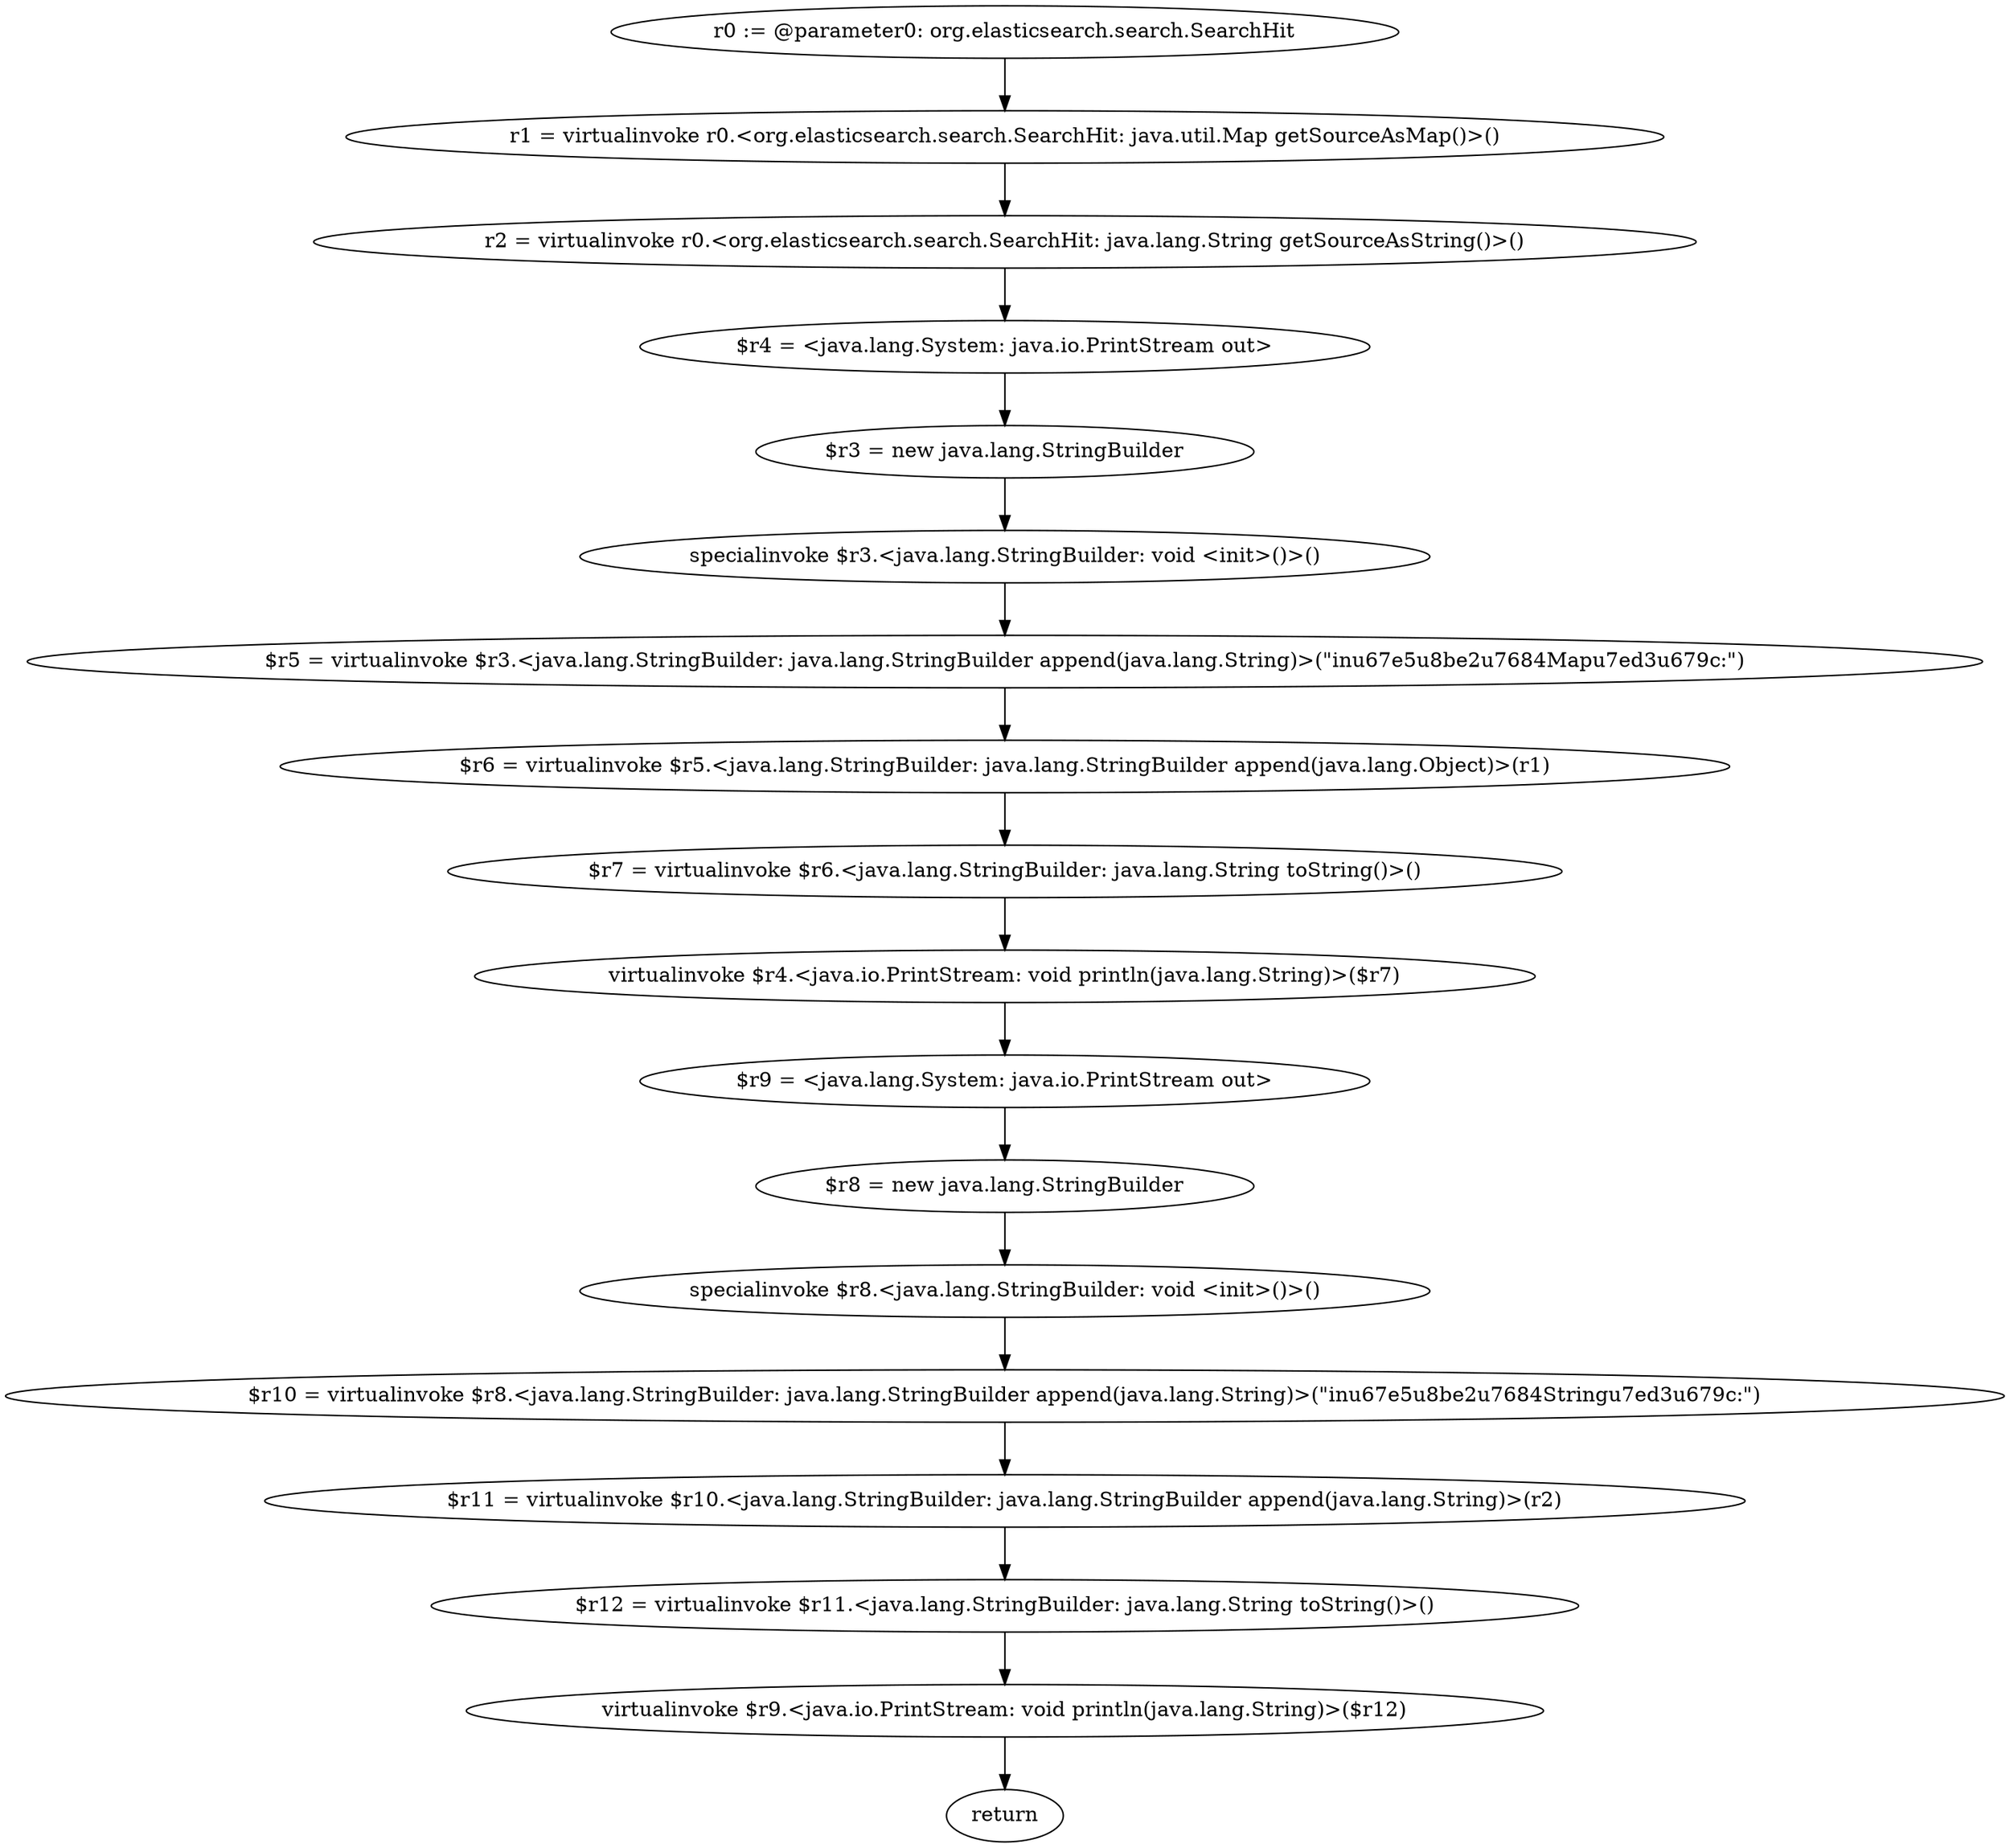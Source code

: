 digraph "unitGraph" {
    "r0 := @parameter0: org.elasticsearch.search.SearchHit"
    "r1 = virtualinvoke r0.<org.elasticsearch.search.SearchHit: java.util.Map getSourceAsMap()>()"
    "r2 = virtualinvoke r0.<org.elasticsearch.search.SearchHit: java.lang.String getSourceAsString()>()"
    "$r4 = <java.lang.System: java.io.PrintStream out>"
    "$r3 = new java.lang.StringBuilder"
    "specialinvoke $r3.<java.lang.StringBuilder: void <init>()>()"
    "$r5 = virtualinvoke $r3.<java.lang.StringBuilder: java.lang.StringBuilder append(java.lang.String)>(\"in\u67e5\u8be2\u7684Map\u7ed3\u679c:\")"
    "$r6 = virtualinvoke $r5.<java.lang.StringBuilder: java.lang.StringBuilder append(java.lang.Object)>(r1)"
    "$r7 = virtualinvoke $r6.<java.lang.StringBuilder: java.lang.String toString()>()"
    "virtualinvoke $r4.<java.io.PrintStream: void println(java.lang.String)>($r7)"
    "$r9 = <java.lang.System: java.io.PrintStream out>"
    "$r8 = new java.lang.StringBuilder"
    "specialinvoke $r8.<java.lang.StringBuilder: void <init>()>()"
    "$r10 = virtualinvoke $r8.<java.lang.StringBuilder: java.lang.StringBuilder append(java.lang.String)>(\"in\u67e5\u8be2\u7684String\u7ed3\u679c:\")"
    "$r11 = virtualinvoke $r10.<java.lang.StringBuilder: java.lang.StringBuilder append(java.lang.String)>(r2)"
    "$r12 = virtualinvoke $r11.<java.lang.StringBuilder: java.lang.String toString()>()"
    "virtualinvoke $r9.<java.io.PrintStream: void println(java.lang.String)>($r12)"
    "return"
    "r0 := @parameter0: org.elasticsearch.search.SearchHit"->"r1 = virtualinvoke r0.<org.elasticsearch.search.SearchHit: java.util.Map getSourceAsMap()>()";
    "r1 = virtualinvoke r0.<org.elasticsearch.search.SearchHit: java.util.Map getSourceAsMap()>()"->"r2 = virtualinvoke r0.<org.elasticsearch.search.SearchHit: java.lang.String getSourceAsString()>()";
    "r2 = virtualinvoke r0.<org.elasticsearch.search.SearchHit: java.lang.String getSourceAsString()>()"->"$r4 = <java.lang.System: java.io.PrintStream out>";
    "$r4 = <java.lang.System: java.io.PrintStream out>"->"$r3 = new java.lang.StringBuilder";
    "$r3 = new java.lang.StringBuilder"->"specialinvoke $r3.<java.lang.StringBuilder: void <init>()>()";
    "specialinvoke $r3.<java.lang.StringBuilder: void <init>()>()"->"$r5 = virtualinvoke $r3.<java.lang.StringBuilder: java.lang.StringBuilder append(java.lang.String)>(\"in\u67e5\u8be2\u7684Map\u7ed3\u679c:\")";
    "$r5 = virtualinvoke $r3.<java.lang.StringBuilder: java.lang.StringBuilder append(java.lang.String)>(\"in\u67e5\u8be2\u7684Map\u7ed3\u679c:\")"->"$r6 = virtualinvoke $r5.<java.lang.StringBuilder: java.lang.StringBuilder append(java.lang.Object)>(r1)";
    "$r6 = virtualinvoke $r5.<java.lang.StringBuilder: java.lang.StringBuilder append(java.lang.Object)>(r1)"->"$r7 = virtualinvoke $r6.<java.lang.StringBuilder: java.lang.String toString()>()";
    "$r7 = virtualinvoke $r6.<java.lang.StringBuilder: java.lang.String toString()>()"->"virtualinvoke $r4.<java.io.PrintStream: void println(java.lang.String)>($r7)";
    "virtualinvoke $r4.<java.io.PrintStream: void println(java.lang.String)>($r7)"->"$r9 = <java.lang.System: java.io.PrintStream out>";
    "$r9 = <java.lang.System: java.io.PrintStream out>"->"$r8 = new java.lang.StringBuilder";
    "$r8 = new java.lang.StringBuilder"->"specialinvoke $r8.<java.lang.StringBuilder: void <init>()>()";
    "specialinvoke $r8.<java.lang.StringBuilder: void <init>()>()"->"$r10 = virtualinvoke $r8.<java.lang.StringBuilder: java.lang.StringBuilder append(java.lang.String)>(\"in\u67e5\u8be2\u7684String\u7ed3\u679c:\")";
    "$r10 = virtualinvoke $r8.<java.lang.StringBuilder: java.lang.StringBuilder append(java.lang.String)>(\"in\u67e5\u8be2\u7684String\u7ed3\u679c:\")"->"$r11 = virtualinvoke $r10.<java.lang.StringBuilder: java.lang.StringBuilder append(java.lang.String)>(r2)";
    "$r11 = virtualinvoke $r10.<java.lang.StringBuilder: java.lang.StringBuilder append(java.lang.String)>(r2)"->"$r12 = virtualinvoke $r11.<java.lang.StringBuilder: java.lang.String toString()>()";
    "$r12 = virtualinvoke $r11.<java.lang.StringBuilder: java.lang.String toString()>()"->"virtualinvoke $r9.<java.io.PrintStream: void println(java.lang.String)>($r12)";
    "virtualinvoke $r9.<java.io.PrintStream: void println(java.lang.String)>($r12)"->"return";
}
